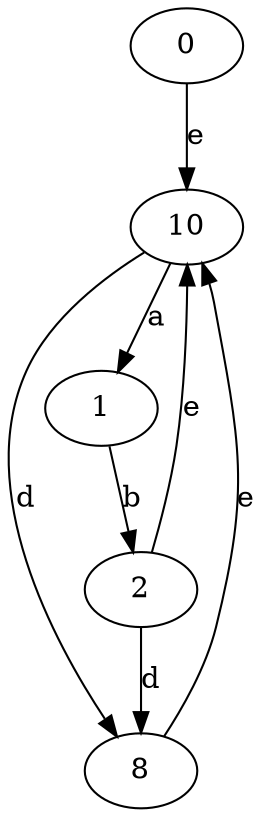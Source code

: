 strict digraph  {
0;
1;
2;
8;
10;
0 -> 10  [label=e];
1 -> 2  [label=b];
2 -> 8  [label=d];
2 -> 10  [label=e];
8 -> 10  [label=e];
10 -> 1  [label=a];
10 -> 8  [label=d];
}
